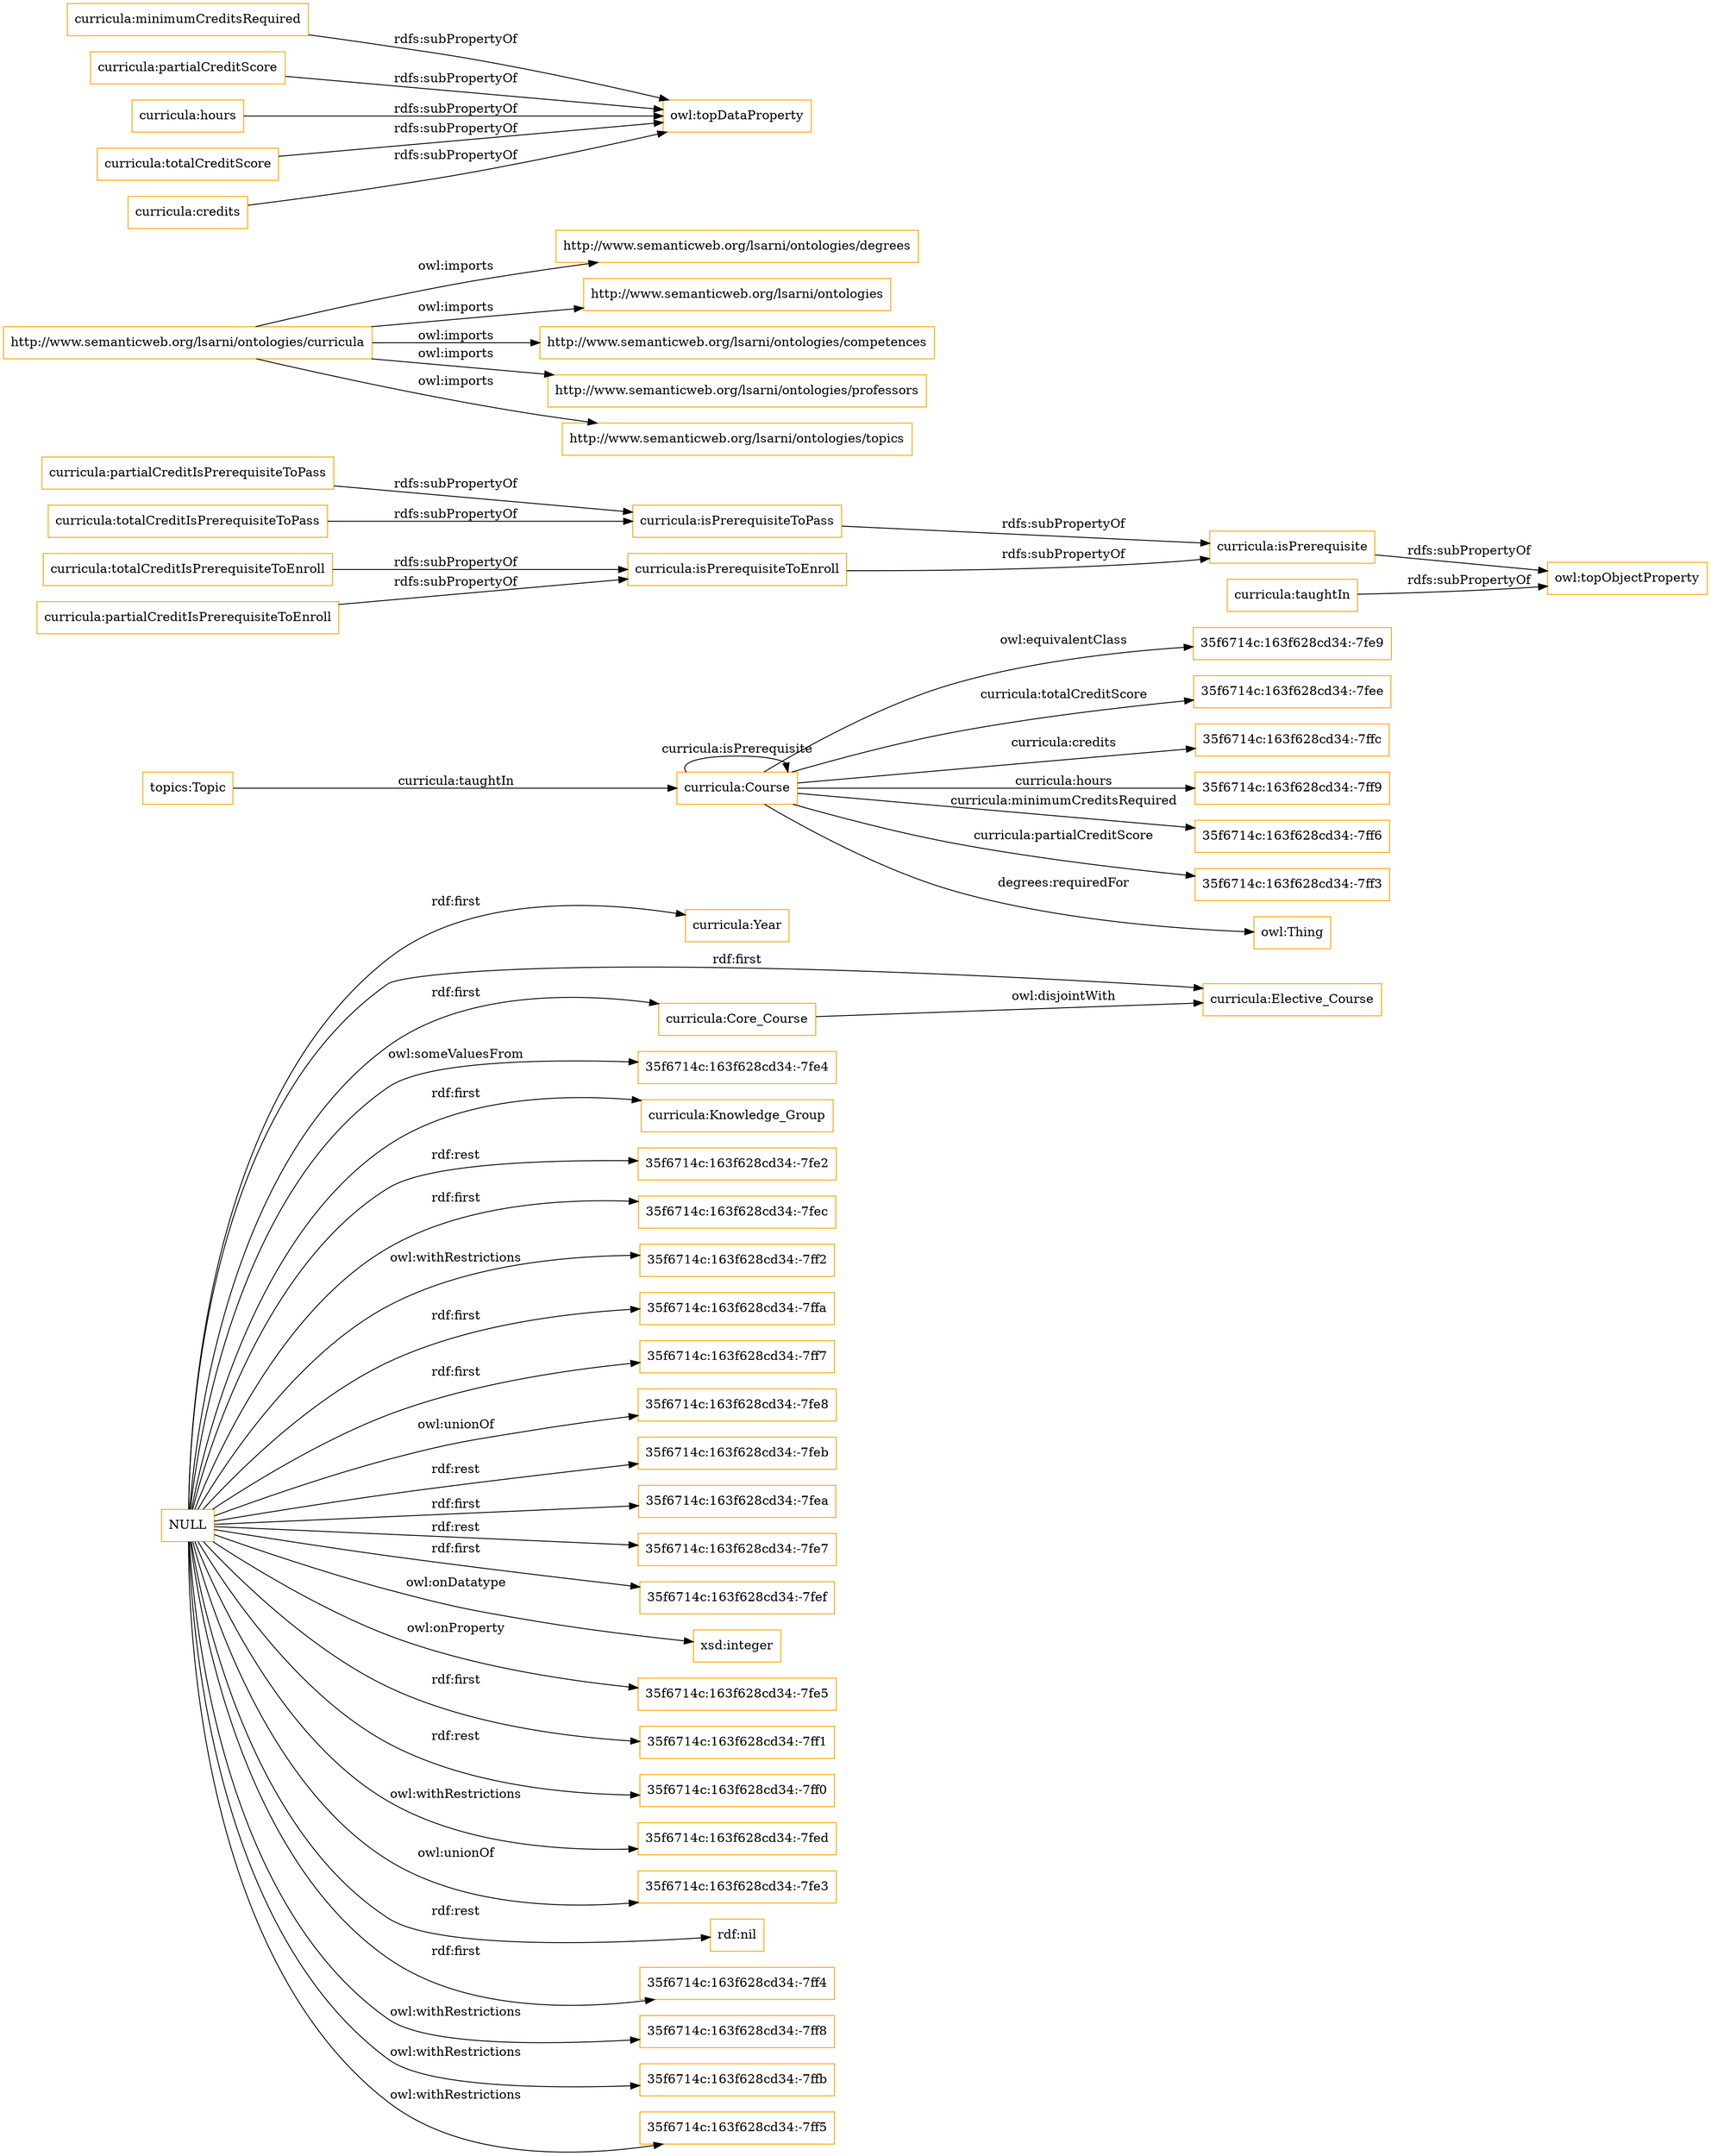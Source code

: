digraph ar2dtool_diagram { 
rankdir=LR;
size="1501"
node [shape = rectangle, color="orange"]; "curricula:Year" "curricula:Elective_Course" "curricula:Core_Course" "curricula:Course" "35f6714c:163f628cd34:-7fe4" "curricula:Knowledge_Group" "35f6714c:163f628cd34:-7fe9" ; /*classes style*/
	"NULL" -> "35f6714c:163f628cd34:-7fe2" [ label = "rdf:rest" ];
	"NULL" -> "35f6714c:163f628cd34:-7fec" [ label = "rdf:first" ];
	"NULL" -> "35f6714c:163f628cd34:-7ff2" [ label = "owl:withRestrictions" ];
	"NULL" -> "35f6714c:163f628cd34:-7ffa" [ label = "rdf:first" ];
	"NULL" -> "35f6714c:163f628cd34:-7fe4" [ label = "owl:someValuesFrom" ];
	"NULL" -> "curricula:Knowledge_Group" [ label = "rdf:first" ];
	"NULL" -> "35f6714c:163f628cd34:-7ff7" [ label = "rdf:first" ];
	"NULL" -> "35f6714c:163f628cd34:-7fe8" [ label = "owl:unionOf" ];
	"NULL" -> "35f6714c:163f628cd34:-7feb" [ label = "rdf:rest" ];
	"NULL" -> "35f6714c:163f628cd34:-7fea" [ label = "rdf:first" ];
	"NULL" -> "35f6714c:163f628cd34:-7fe7" [ label = "rdf:rest" ];
	"NULL" -> "35f6714c:163f628cd34:-7fef" [ label = "rdf:first" ];
	"NULL" -> "curricula:Core_Course" [ label = "rdf:first" ];
	"NULL" -> "xsd:integer" [ label = "owl:onDatatype" ];
	"NULL" -> "35f6714c:163f628cd34:-7fe5" [ label = "owl:onProperty" ];
	"NULL" -> "35f6714c:163f628cd34:-7ff1" [ label = "rdf:first" ];
	"NULL" -> "35f6714c:163f628cd34:-7ff0" [ label = "rdf:rest" ];
	"NULL" -> "35f6714c:163f628cd34:-7fed" [ label = "owl:withRestrictions" ];
	"NULL" -> "35f6714c:163f628cd34:-7fe3" [ label = "owl:unionOf" ];
	"NULL" -> "rdf:nil" [ label = "rdf:rest" ];
	"NULL" -> "curricula:Year" [ label = "rdf:first" ];
	"NULL" -> "curricula:Elective_Course" [ label = "rdf:first" ];
	"NULL" -> "35f6714c:163f628cd34:-7ff4" [ label = "rdf:first" ];
	"NULL" -> "35f6714c:163f628cd34:-7ff8" [ label = "owl:withRestrictions" ];
	"NULL" -> "35f6714c:163f628cd34:-7ffb" [ label = "owl:withRestrictions" ];
	"NULL" -> "35f6714c:163f628cd34:-7ff5" [ label = "owl:withRestrictions" ];
	"curricula:partialCreditIsPrerequisiteToPass" -> "curricula:isPrerequisiteToPass" [ label = "rdfs:subPropertyOf" ];
	"curricula:partialCreditIsPrerequisiteToEnroll" -> "curricula:isPrerequisiteToEnroll" [ label = "rdfs:subPropertyOf" ];
	"http://www.semanticweb.org/lsarni/ontologies/curricula" -> "http://www.semanticweb.org/lsarni/ontologies/degrees" [ label = "owl:imports" ];
	"http://www.semanticweb.org/lsarni/ontologies/curricula" -> "http://www.semanticweb.org/lsarni/ontologies" [ label = "owl:imports" ];
	"http://www.semanticweb.org/lsarni/ontologies/curricula" -> "http://www.semanticweb.org/lsarni/ontologies/competences" [ label = "owl:imports" ];
	"http://www.semanticweb.org/lsarni/ontologies/curricula" -> "http://www.semanticweb.org/lsarni/ontologies/professors" [ label = "owl:imports" ];
	"http://www.semanticweb.org/lsarni/ontologies/curricula" -> "http://www.semanticweb.org/lsarni/ontologies/topics" [ label = "owl:imports" ];
	"curricula:minimumCreditsRequired" -> "owl:topDataProperty" [ label = "rdfs:subPropertyOf" ];
	"curricula:partialCreditScore" -> "owl:topDataProperty" [ label = "rdfs:subPropertyOf" ];
	"curricula:taughtIn" -> "owl:topObjectProperty" [ label = "rdfs:subPropertyOf" ];
	"curricula:hours" -> "owl:topDataProperty" [ label = "rdfs:subPropertyOf" ];
	"curricula:Core_Course" -> "curricula:Elective_Course" [ label = "owl:disjointWith" ];
	"curricula:totalCreditScore" -> "owl:topDataProperty" [ label = "rdfs:subPropertyOf" ];
	"curricula:Course" -> "35f6714c:163f628cd34:-7fe9" [ label = "owl:equivalentClass" ];
	"curricula:isPrerequisite" -> "owl:topObjectProperty" [ label = "rdfs:subPropertyOf" ];
	"curricula:isPrerequisiteToPass" -> "curricula:isPrerequisite" [ label = "rdfs:subPropertyOf" ];
	"curricula:totalCreditIsPrerequisiteToEnroll" -> "curricula:isPrerequisiteToEnroll" [ label = "rdfs:subPropertyOf" ];
	"curricula:totalCreditIsPrerequisiteToPass" -> "curricula:isPrerequisiteToPass" [ label = "rdfs:subPropertyOf" ];
	"curricula:isPrerequisiteToEnroll" -> "curricula:isPrerequisite" [ label = "rdfs:subPropertyOf" ];
	"curricula:credits" -> "owl:topDataProperty" [ label = "rdfs:subPropertyOf" ];
	"curricula:Course" -> "35f6714c:163f628cd34:-7fee" [ label = "curricula:totalCreditScore" ];
	"curricula:Course" -> "35f6714c:163f628cd34:-7ffc" [ label = "curricula:credits" ];
	"curricula:Course" -> "35f6714c:163f628cd34:-7ff9" [ label = "curricula:hours" ];
	"curricula:Course" -> "curricula:Course" [ label = "curricula:isPrerequisite" ];
	"curricula:Course" -> "35f6714c:163f628cd34:-7ff6" [ label = "curricula:minimumCreditsRequired" ];
	"topics:Topic" -> "curricula:Course" [ label = "curricula:taughtIn" ];
	"curricula:Course" -> "35f6714c:163f628cd34:-7ff3" [ label = "curricula:partialCreditScore" ];
	"curricula:Course" -> "owl:Thing" [ label = "degrees:requiredFor" ];

}
